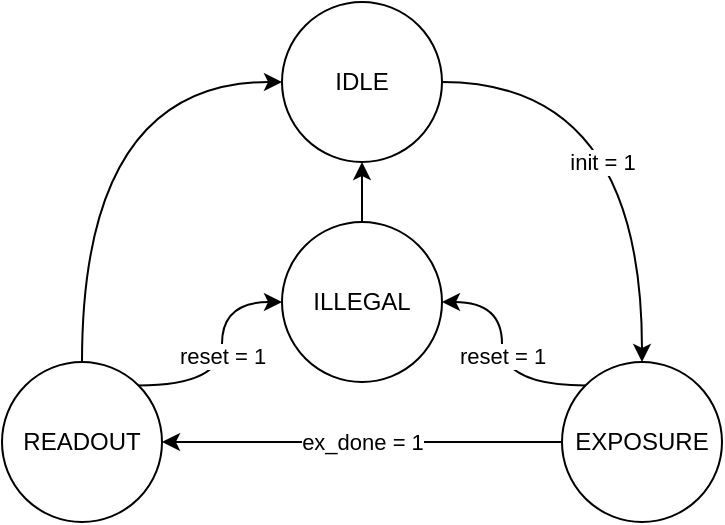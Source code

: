<mxfile version="13.9.9" type="device"><diagram id="RjSslcwzjb7xP_7PI7Ip" name="Page-1"><mxGraphModel dx="1353" dy="699" grid="1" gridSize="10" guides="1" tooltips="1" connect="1" arrows="1" fold="1" page="1" pageScale="1" pageWidth="850" pageHeight="1100" math="0" shadow="0"><root><mxCell id="0"/><mxCell id="1" parent="0"/><mxCell id="KX0KZAvC6AtOXrBXMs5Z-7" value="init = 1" style="edgeStyle=orthogonalEdgeStyle;curved=1;rounded=0;orthogonalLoop=1;jettySize=auto;html=1;exitX=1;exitY=0.5;exitDx=0;exitDy=0;strokeColor=#000000;" edge="1" parent="1" source="KX0KZAvC6AtOXrBXMs5Z-1" target="KX0KZAvC6AtOXrBXMs5Z-2"><mxGeometry x="0.167" y="-20" relative="1" as="geometry"><mxPoint as="offset"/></mxGeometry></mxCell><mxCell id="KX0KZAvC6AtOXrBXMs5Z-1" value="IDLE" style="ellipse;whiteSpace=wrap;html=1;aspect=fixed;" vertex="1" parent="1"><mxGeometry x="420" y="180" width="80" height="80" as="geometry"/></mxCell><mxCell id="KX0KZAvC6AtOXrBXMs5Z-9" value="ex_done = 1" style="edgeStyle=orthogonalEdgeStyle;curved=1;rounded=0;orthogonalLoop=1;jettySize=auto;html=1;exitX=0;exitY=0.5;exitDx=0;exitDy=0;entryX=1;entryY=0.5;entryDx=0;entryDy=0;strokeColor=#000000;" edge="1" parent="1" source="KX0KZAvC6AtOXrBXMs5Z-2" target="KX0KZAvC6AtOXrBXMs5Z-3"><mxGeometry relative="1" as="geometry"><mxPoint as="offset"/></mxGeometry></mxCell><mxCell id="KX0KZAvC6AtOXrBXMs5Z-14" value="reset = 1" style="edgeStyle=orthogonalEdgeStyle;curved=1;rounded=0;orthogonalLoop=1;jettySize=auto;html=1;exitX=0;exitY=0;exitDx=0;exitDy=0;entryX=1;entryY=0.5;entryDx=0;entryDy=0;strokeColor=#000000;" edge="1" parent="1" source="KX0KZAvC6AtOXrBXMs5Z-2" target="KX0KZAvC6AtOXrBXMs5Z-4"><mxGeometry relative="1" as="geometry"/></mxCell><mxCell id="KX0KZAvC6AtOXrBXMs5Z-2" value="EXPOSURE" style="ellipse;whiteSpace=wrap;html=1;aspect=fixed;" vertex="1" parent="1"><mxGeometry x="560" y="360" width="80" height="80" as="geometry"/></mxCell><mxCell id="KX0KZAvC6AtOXrBXMs5Z-10" value="" style="edgeStyle=orthogonalEdgeStyle;curved=1;rounded=0;orthogonalLoop=1;jettySize=auto;html=1;exitX=0.5;exitY=0;exitDx=0;exitDy=0;entryX=0;entryY=0.5;entryDx=0;entryDy=0;strokeColor=#000000;" edge="1" parent="1" source="KX0KZAvC6AtOXrBXMs5Z-3" target="KX0KZAvC6AtOXrBXMs5Z-1"><mxGeometry x="0.059" y="-20" relative="1" as="geometry"><mxPoint x="-20" y="-20" as="offset"/></mxGeometry></mxCell><mxCell id="KX0KZAvC6AtOXrBXMs5Z-13" value="reset = 1" style="edgeStyle=orthogonalEdgeStyle;curved=1;rounded=0;orthogonalLoop=1;jettySize=auto;html=1;exitX=1;exitY=0;exitDx=0;exitDy=0;entryX=0;entryY=0.5;entryDx=0;entryDy=0;strokeColor=#000000;" edge="1" parent="1" source="KX0KZAvC6AtOXrBXMs5Z-3" target="KX0KZAvC6AtOXrBXMs5Z-4"><mxGeometry relative="1" as="geometry"/></mxCell><mxCell id="KX0KZAvC6AtOXrBXMs5Z-3" value="READOUT" style="ellipse;whiteSpace=wrap;html=1;aspect=fixed;" vertex="1" parent="1"><mxGeometry x="280" y="360" width="80" height="80" as="geometry"/></mxCell><mxCell id="KX0KZAvC6AtOXrBXMs5Z-15" style="edgeStyle=orthogonalEdgeStyle;curved=1;rounded=0;orthogonalLoop=1;jettySize=auto;html=1;exitX=0.5;exitY=0;exitDx=0;exitDy=0;entryX=0.5;entryY=1;entryDx=0;entryDy=0;strokeColor=#000000;" edge="1" parent="1" source="KX0KZAvC6AtOXrBXMs5Z-4" target="KX0KZAvC6AtOXrBXMs5Z-1"><mxGeometry relative="1" as="geometry"/></mxCell><mxCell id="KX0KZAvC6AtOXrBXMs5Z-4" value="ILLEGAL" style="ellipse;whiteSpace=wrap;html=1;aspect=fixed;" vertex="1" parent="1"><mxGeometry x="420" y="290" width="80" height="80" as="geometry"/></mxCell></root></mxGraphModel></diagram></mxfile>